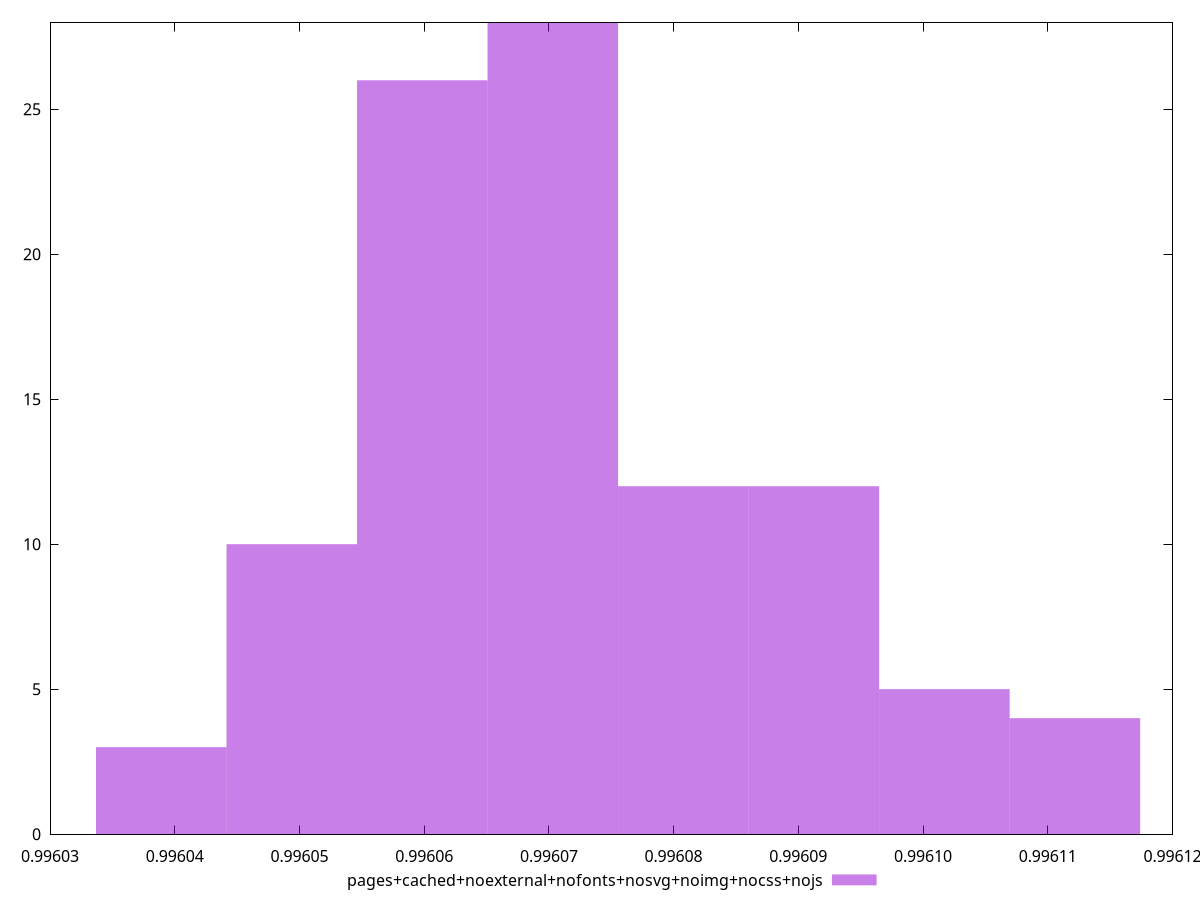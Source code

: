 $_pagesCachedNoexternalNofontsNosvgNoimgNocssNojs <<EOF
0.9960598505777372 26
0.9960912456140025 12
0.9960807806019141 12
0.9961121756381794 4
0.9960703155898256 28
0.996101710626091 5
0.9960389205535604 3
0.9960493855656487 10
EOF
set key outside below
set terminal pngcairo
set output "report_00004_2020-11-02T20-21-41.718Z/largest-contentful-paint/pages+cached+noexternal+nofonts+nosvg+noimg+nocss+nojs//hist.png"
set yrange [0:28]
set boxwidth 0.000010465012088440189
set style fill transparent solid 0.5 noborder
plot $_pagesCachedNoexternalNofontsNosvgNoimgNocssNojs title "pages+cached+noexternal+nofonts+nosvg+noimg+nocss+nojs" with boxes ,